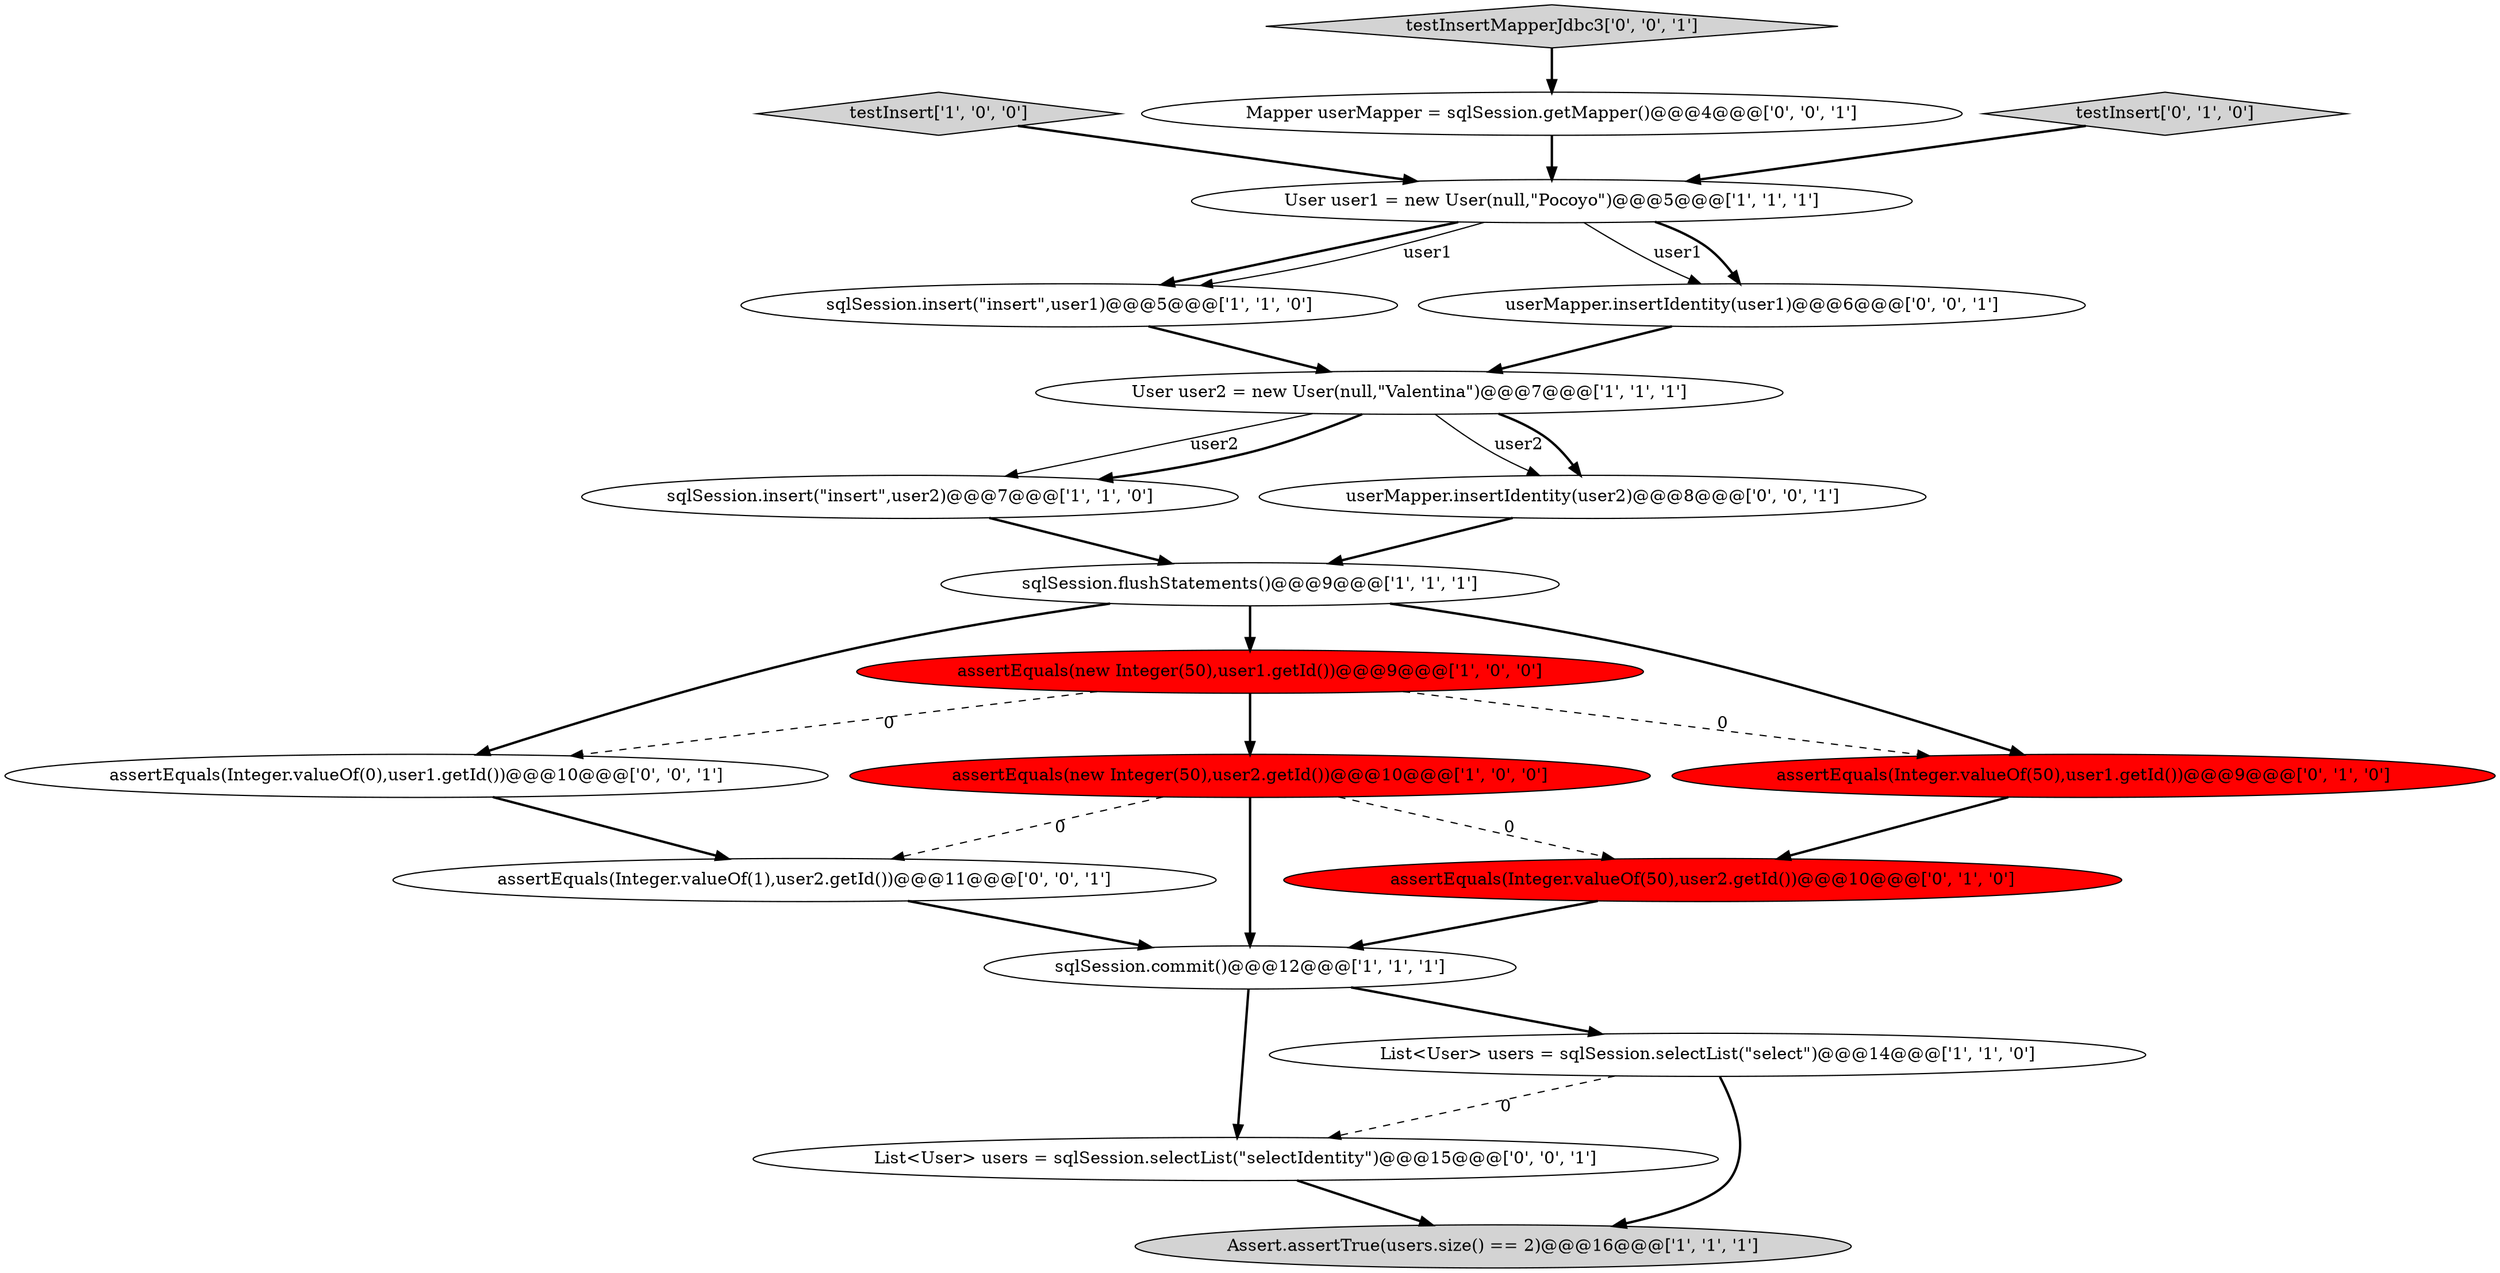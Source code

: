 digraph {
17 [style = filled, label = "assertEquals(Integer.valueOf(1),user2.getId())@@@11@@@['0', '0', '1']", fillcolor = white, shape = ellipse image = "AAA0AAABBB3BBB"];
9 [style = filled, label = "sqlSession.insert(\"insert\",user1)@@@5@@@['1', '1', '0']", fillcolor = white, shape = ellipse image = "AAA0AAABBB1BBB"];
14 [style = filled, label = "testInsertMapperJdbc3['0', '0', '1']", fillcolor = lightgray, shape = diamond image = "AAA0AAABBB3BBB"];
16 [style = filled, label = "userMapper.insertIdentity(user1)@@@6@@@['0', '0', '1']", fillcolor = white, shape = ellipse image = "AAA0AAABBB3BBB"];
4 [style = filled, label = "sqlSession.insert(\"insert\",user2)@@@7@@@['1', '1', '0']", fillcolor = white, shape = ellipse image = "AAA0AAABBB1BBB"];
0 [style = filled, label = "Assert.assertTrue(users.size() == 2)@@@16@@@['1', '1', '1']", fillcolor = lightgray, shape = ellipse image = "AAA0AAABBB1BBB"];
20 [style = filled, label = "List<User> users = sqlSession.selectList(\"selectIdentity\")@@@15@@@['0', '0', '1']", fillcolor = white, shape = ellipse image = "AAA0AAABBB3BBB"];
5 [style = filled, label = "sqlSession.flushStatements()@@@9@@@['1', '1', '1']", fillcolor = white, shape = ellipse image = "AAA0AAABBB1BBB"];
1 [style = filled, label = "User user1 = new User(null,\"Pocoyo\")@@@5@@@['1', '1', '1']", fillcolor = white, shape = ellipse image = "AAA0AAABBB1BBB"];
18 [style = filled, label = "assertEquals(Integer.valueOf(0),user1.getId())@@@10@@@['0', '0', '1']", fillcolor = white, shape = ellipse image = "AAA0AAABBB3BBB"];
8 [style = filled, label = "sqlSession.commit()@@@12@@@['1', '1', '1']", fillcolor = white, shape = ellipse image = "AAA0AAABBB1BBB"];
6 [style = filled, label = "List<User> users = sqlSession.selectList(\"select\")@@@14@@@['1', '1', '0']", fillcolor = white, shape = ellipse image = "AAA0AAABBB1BBB"];
10 [style = filled, label = "assertEquals(new Integer(50),user2.getId())@@@10@@@['1', '0', '0']", fillcolor = red, shape = ellipse image = "AAA1AAABBB1BBB"];
19 [style = filled, label = "userMapper.insertIdentity(user2)@@@8@@@['0', '0', '1']", fillcolor = white, shape = ellipse image = "AAA0AAABBB3BBB"];
13 [style = filled, label = "assertEquals(Integer.valueOf(50),user1.getId())@@@9@@@['0', '1', '0']", fillcolor = red, shape = ellipse image = "AAA1AAABBB2BBB"];
3 [style = filled, label = "User user2 = new User(null,\"Valentina\")@@@7@@@['1', '1', '1']", fillcolor = white, shape = ellipse image = "AAA0AAABBB1BBB"];
7 [style = filled, label = "testInsert['1', '0', '0']", fillcolor = lightgray, shape = diamond image = "AAA0AAABBB1BBB"];
12 [style = filled, label = "assertEquals(Integer.valueOf(50),user2.getId())@@@10@@@['0', '1', '0']", fillcolor = red, shape = ellipse image = "AAA1AAABBB2BBB"];
15 [style = filled, label = "Mapper userMapper = sqlSession.getMapper()@@@4@@@['0', '0', '1']", fillcolor = white, shape = ellipse image = "AAA0AAABBB3BBB"];
2 [style = filled, label = "assertEquals(new Integer(50),user1.getId())@@@9@@@['1', '0', '0']", fillcolor = red, shape = ellipse image = "AAA1AAABBB1BBB"];
11 [style = filled, label = "testInsert['0', '1', '0']", fillcolor = lightgray, shape = diamond image = "AAA0AAABBB2BBB"];
16->3 [style = bold, label=""];
17->8 [style = bold, label=""];
7->1 [style = bold, label=""];
3->4 [style = solid, label="user2"];
11->1 [style = bold, label=""];
6->20 [style = dashed, label="0"];
20->0 [style = bold, label=""];
10->12 [style = dashed, label="0"];
18->17 [style = bold, label=""];
8->6 [style = bold, label=""];
6->0 [style = bold, label=""];
5->18 [style = bold, label=""];
2->10 [style = bold, label=""];
3->4 [style = bold, label=""];
1->9 [style = bold, label=""];
3->19 [style = solid, label="user2"];
1->9 [style = solid, label="user1"];
19->5 [style = bold, label=""];
5->2 [style = bold, label=""];
13->12 [style = bold, label=""];
8->20 [style = bold, label=""];
1->16 [style = solid, label="user1"];
10->8 [style = bold, label=""];
3->19 [style = bold, label=""];
1->16 [style = bold, label=""];
12->8 [style = bold, label=""];
2->13 [style = dashed, label="0"];
5->13 [style = bold, label=""];
10->17 [style = dashed, label="0"];
2->18 [style = dashed, label="0"];
9->3 [style = bold, label=""];
14->15 [style = bold, label=""];
4->5 [style = bold, label=""];
15->1 [style = bold, label=""];
}
